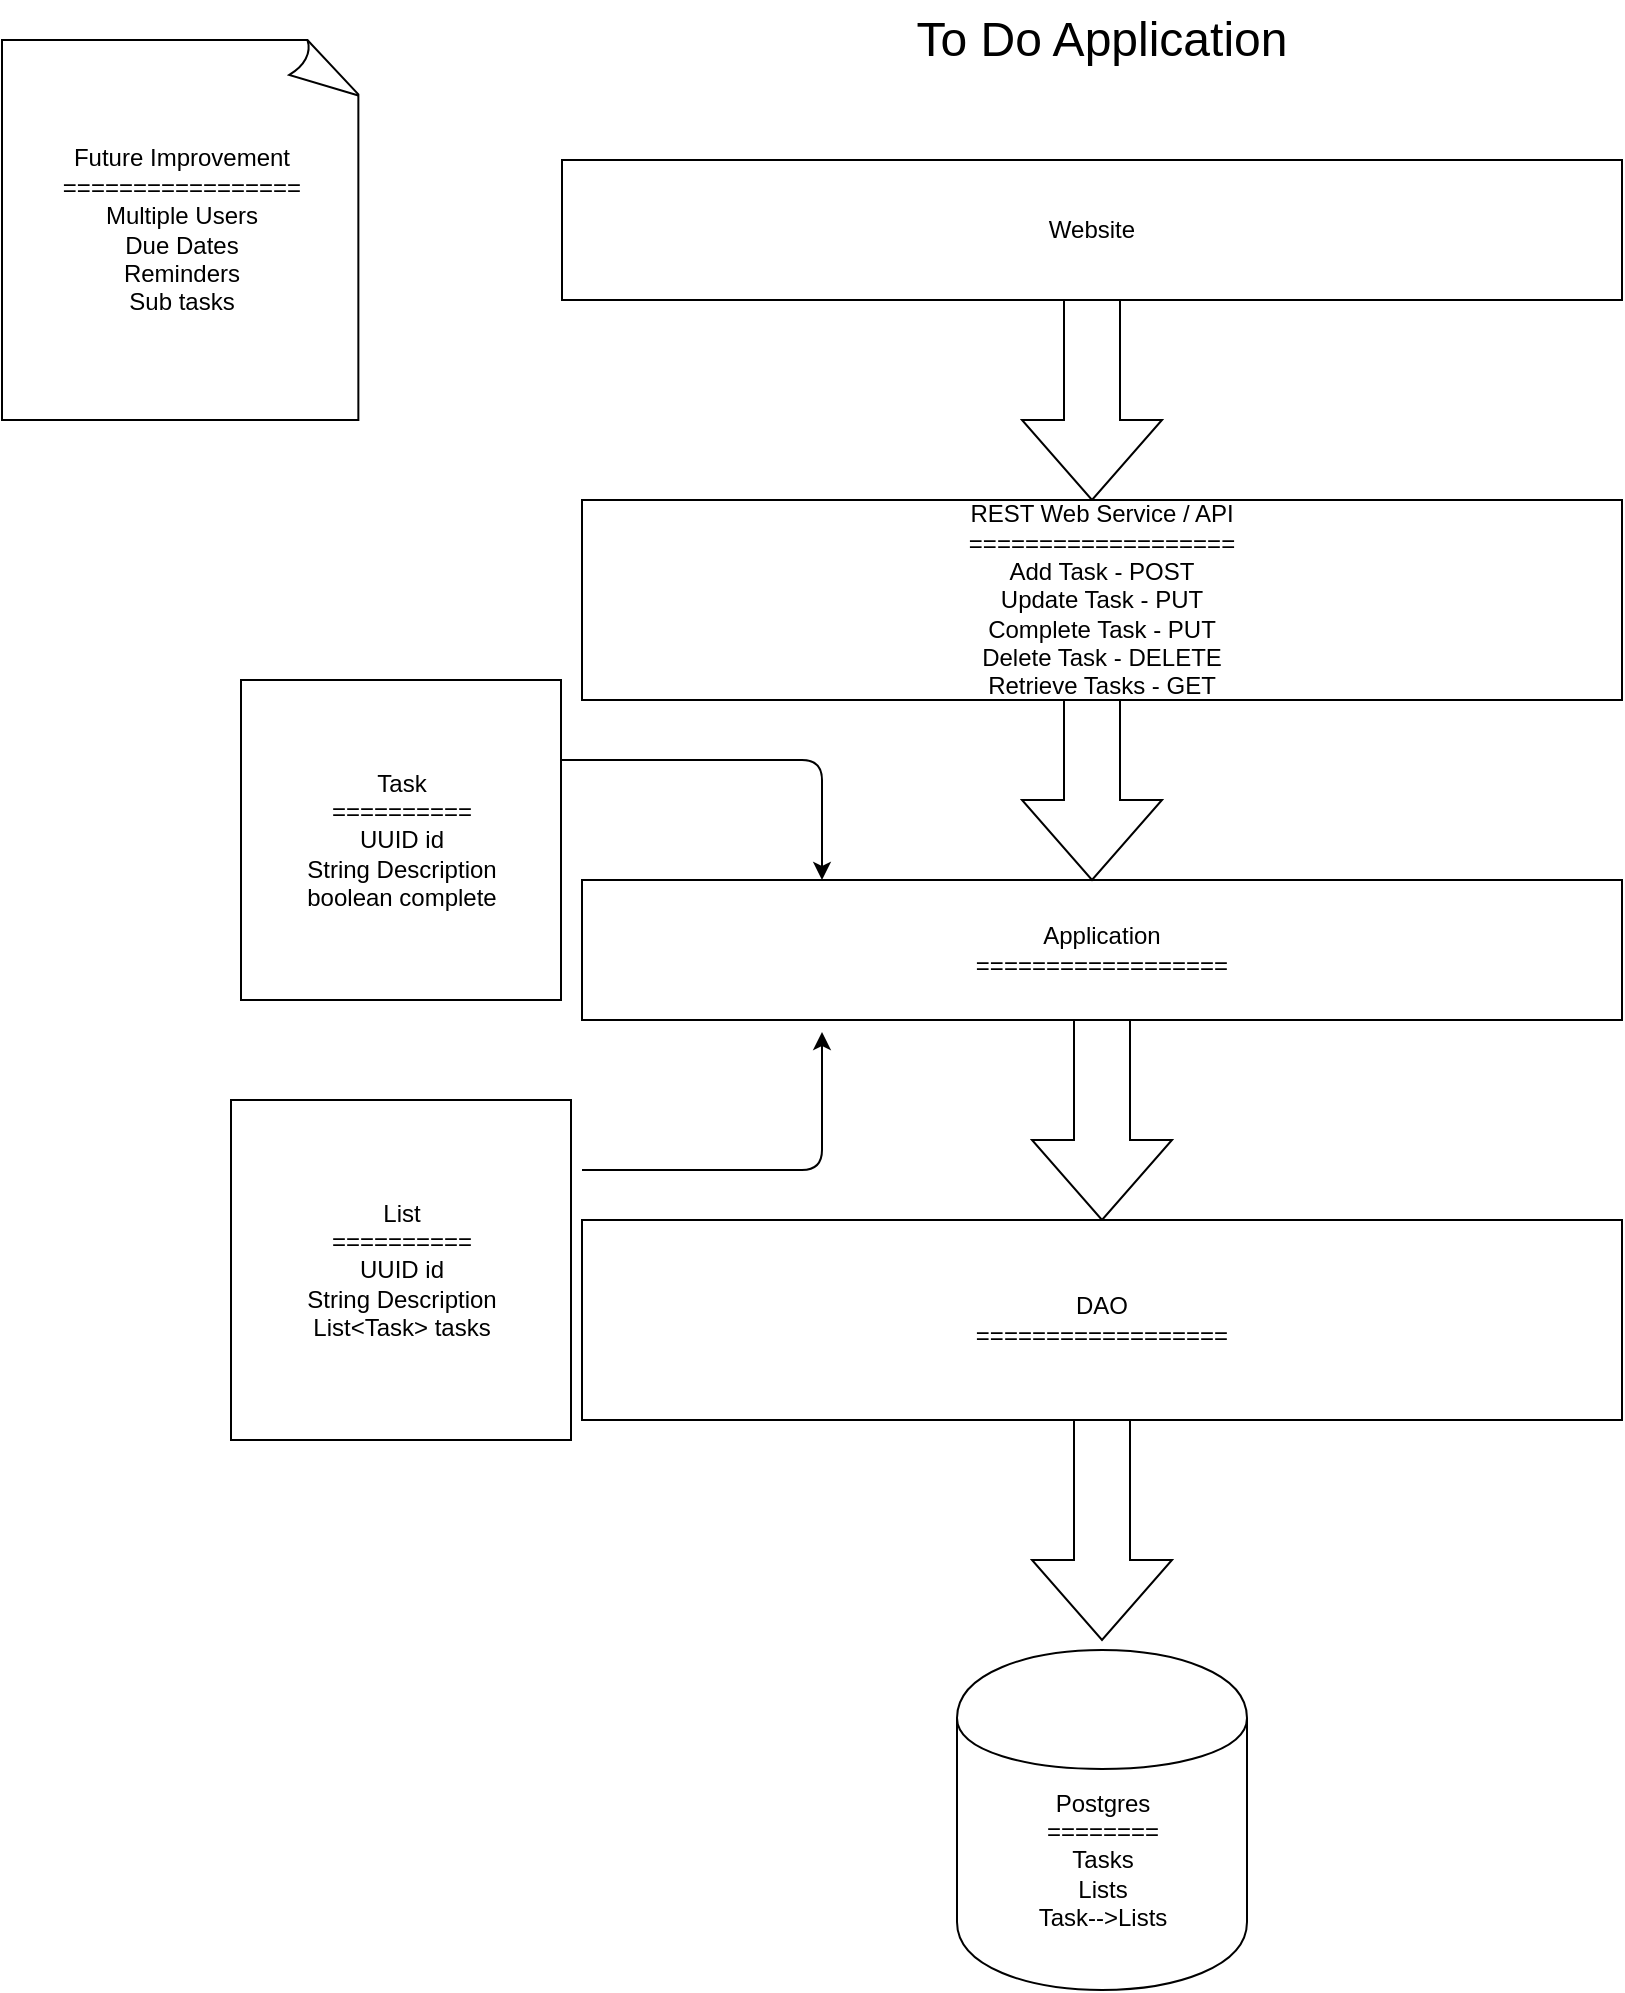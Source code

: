 <mxfile version="12.3.8" pages="2"><diagram id="R7MdhF7ZpzDubJ93HnJL" name="Application"><mxGraphModel dx="2996" dy="579" grid="1" gridSize="10" guides="1" tooltips="1" connect="1" arrows="1" fold="1" page="1" pageScale="1" pageWidth="850" pageHeight="1100" math="0" shadow="0"><root><mxCell id="0"/><mxCell id="1" parent="0"/><mxCell id="VyuSRx6mgdaSeQoMKC3F-2" value="Website" style="rounded=0;whiteSpace=wrap;html=1;" vertex="1" parent="1"><mxGeometry x="-690" y="90" width="530" height="70" as="geometry"/></mxCell><mxCell id="VyuSRx6mgdaSeQoMKC3F-4" value="&lt;font style=&quot;font-size: 24px&quot;&gt;To Do Application&lt;/font&gt;" style="text;html=1;strokeColor=none;fillColor=none;align=center;verticalAlign=middle;whiteSpace=wrap;rounded=0;" vertex="1" parent="1"><mxGeometry x="-560" y="10" width="280" height="40" as="geometry"/></mxCell><mxCell id="VyuSRx6mgdaSeQoMKC3F-5" value="" style="html=1;shadow=0;dashed=0;align=center;verticalAlign=middle;shape=mxgraph.arrows2.arrow;dy=0.6;dx=40;direction=south;notch=0;" vertex="1" parent="1"><mxGeometry x="-460" y="160" width="70" height="100" as="geometry"/></mxCell><mxCell id="VyuSRx6mgdaSeQoMKC3F-6" value="REST Web Service / API&lt;br&gt;===================&lt;br&gt;Add Task - POST&lt;br&gt;Update Task - PUT&lt;br&gt;Complete Task - PUT&lt;br&gt;Delete Task - DELETE&lt;br&gt;Retrieve Tasks - GET" style="rounded=0;whiteSpace=wrap;html=1;" vertex="1" parent="1"><mxGeometry x="-680" y="260" width="520" height="100" as="geometry"/></mxCell><mxCell id="VyuSRx6mgdaSeQoMKC3F-7" value="Application&lt;br&gt;==================" style="rounded=0;whiteSpace=wrap;html=1;" vertex="1" parent="1"><mxGeometry x="-680" y="450" width="520" height="70" as="geometry"/></mxCell><mxCell id="VyuSRx6mgdaSeQoMKC3F-8" value="" style="html=1;shadow=0;dashed=0;align=center;verticalAlign=middle;shape=mxgraph.arrows2.arrow;dy=0.6;dx=40;direction=south;notch=0;" vertex="1" parent="1"><mxGeometry x="-460" y="360" width="70" height="90" as="geometry"/></mxCell><mxCell id="VyuSRx6mgdaSeQoMKC3F-9" value="" style="html=1;shadow=0;dashed=0;align=center;verticalAlign=middle;shape=mxgraph.arrows2.arrow;dy=0.6;dx=40;direction=south;notch=0;" vertex="1" parent="1"><mxGeometry x="-455" y="520" width="70" height="100" as="geometry"/></mxCell><mxCell id="VyuSRx6mgdaSeQoMKC3F-10" value="Postgres&lt;br&gt;========&lt;br&gt;Tasks&lt;br&gt;Lists&lt;br&gt;Task--&amp;gt;Lists" style="shape=cylinder;whiteSpace=wrap;html=1;boundedLbl=1;backgroundOutline=1;" vertex="1" parent="1"><mxGeometry x="-492.5" y="835" width="145" height="170" as="geometry"/></mxCell><mxCell id="VyuSRx6mgdaSeQoMKC3F-11" value="Task&lt;br&gt;==========&lt;br&gt;UUID id&lt;br&gt;String Description&lt;br&gt;boolean complete&lt;br&gt;" style="whiteSpace=wrap;html=1;aspect=fixed;" vertex="1" parent="1"><mxGeometry x="-850.5" y="350" width="160" height="160" as="geometry"/></mxCell><mxCell id="VyuSRx6mgdaSeQoMKC3F-12" value="List&lt;br&gt;==========&lt;br&gt;UUID id&lt;br&gt;String Description&lt;br&gt;List&amp;lt;Task&amp;gt; tasks" style="whiteSpace=wrap;html=1;aspect=fixed;" vertex="1" parent="1"><mxGeometry x="-855.5" y="560" width="170" height="170" as="geometry"/></mxCell><mxCell id="VyuSRx6mgdaSeQoMKC3F-13" value="" style="edgeStyle=elbowEdgeStyle;elbow=horizontal;endArrow=classic;html=1;" edge="1" parent="1"><mxGeometry width="50" height="50" relative="1" as="geometry"><mxPoint x="-680" y="595" as="sourcePoint"/><mxPoint x="-560" y="526" as="targetPoint"/><Array as="points"><mxPoint x="-560" y="580"/><mxPoint x="-630" y="595"/></Array></mxGeometry></mxCell><mxCell id="VyuSRx6mgdaSeQoMKC3F-14" value="" style="edgeStyle=elbowEdgeStyle;elbow=horizontal;endArrow=classic;html=1;exitX=1;exitY=0.25;exitDx=0;exitDy=0;" edge="1" parent="1" source="VyuSRx6mgdaSeQoMKC3F-11"><mxGeometry width="50" height="50" relative="1" as="geometry"><mxPoint x="-610" y="810" as="sourcePoint"/><mxPoint x="-560" y="450" as="targetPoint"/><Array as="points"><mxPoint x="-560" y="840"/></Array></mxGeometry></mxCell><mxCell id="VyuSRx6mgdaSeQoMKC3F-15" value="DAO&lt;br&gt;==================" style="rounded=0;whiteSpace=wrap;html=1;" vertex="1" parent="1"><mxGeometry x="-680" y="620" width="520" height="100" as="geometry"/></mxCell><mxCell id="VyuSRx6mgdaSeQoMKC3F-16" value="" style="html=1;shadow=0;dashed=0;align=center;verticalAlign=middle;shape=mxgraph.arrows2.arrow;dy=0.6;dx=40;direction=south;notch=0;" vertex="1" parent="1"><mxGeometry x="-455" y="720" width="70" height="110" as="geometry"/></mxCell><mxCell id="zKeSM4D9vO413ayB2lhy-1" value="Future Improvement&lt;br&gt;=================&lt;br&gt;Multiple Users&lt;br&gt;Due Dates&lt;br&gt;Reminders&lt;br&gt;Sub tasks&lt;br&gt;" style="whiteSpace=wrap;html=1;shape=mxgraph.basic.document" vertex="1" parent="1"><mxGeometry x="-970" y="30" width="180" height="190" as="geometry"/></mxCell></root></mxGraphModel></diagram><diagram id="zP-lmlJfKog5w2mTN2nQ" name="Database"><mxGraphModel dx="1102" dy="541" grid="1" gridSize="10" guides="1" tooltips="1" connect="1" arrows="1" fold="1" page="1" pageScale="1" pageWidth="850" pageHeight="1100" math="0" shadow="0"><root><mxCell id="m1G9rR8Cz1H1GWWBn0M9-0"/><mxCell id="m1G9rR8Cz1H1GWWBn0M9-1" parent="m1G9rR8Cz1H1GWWBn0M9-0"/><mxCell id="m1G9rR8Cz1H1GWWBn0M9-2" value="&lt;font style=&quot;font-size: 25px&quot;&gt;Database&lt;/font&gt;" style="text;html=1;strokeColor=none;fillColor=none;align=center;verticalAlign=middle;whiteSpace=wrap;rounded=0;" vertex="1" parent="m1G9rR8Cz1H1GWWBn0M9-1"><mxGeometry x="330" y="30" width="220" height="70" as="geometry"/></mxCell><mxCell id="m1G9rR8Cz1H1GWWBn0M9-3" value="&lt;div style=&quot;box-sizing: border-box ; width: 100% ; background: #e4e4e4 ; padding: 2px&quot;&gt;Task&lt;/div&gt;&lt;table style=&quot;width: 100% ; font-size: 1em&quot; cellpadding=&quot;2&quot; cellspacing=&quot;0&quot;&gt;&lt;tbody&gt;&lt;tr&gt;&lt;td&gt;PK&lt;/td&gt;&lt;td&gt;uniqueId&lt;/td&gt;&lt;/tr&gt;&lt;tr&gt;&lt;td&gt;&lt;br&gt;&lt;/td&gt;&lt;td&gt;description&lt;br&gt;complete&lt;/td&gt;&lt;/tr&gt;&lt;tr&gt;&lt;td&gt;&lt;/td&gt;&lt;td&gt;&lt;br&gt;&lt;/td&gt;&lt;/tr&gt;&lt;/tbody&gt;&lt;/table&gt;" style="verticalAlign=top;align=left;overflow=fill;html=1;" vertex="1" parent="m1G9rR8Cz1H1GWWBn0M9-1"><mxGeometry x="20" y="110" width="180" height="70" as="geometry"/></mxCell><mxCell id="NAyYkIpeilEEuquOyEu6-2" value="&lt;div style=&quot;box-sizing: border-box ; width: 100% ; background: #e4e4e4 ; padding: 2px&quot;&gt;List&lt;/div&gt;&lt;table style=&quot;width: 100% ; font-size: 1em&quot; cellpadding=&quot;2&quot; cellspacing=&quot;0&quot;&gt;&lt;tbody&gt;&lt;tr&gt;&lt;td&gt;PK&lt;/td&gt;&lt;td&gt;uniqueId&lt;/td&gt;&lt;/tr&gt;&lt;tr&gt;&lt;td&gt;&lt;br&gt;&lt;/td&gt;&lt;td&gt;name&lt;br&gt;&lt;br&gt;&lt;/td&gt;&lt;/tr&gt;&lt;tr&gt;&lt;td&gt;&lt;/td&gt;&lt;td&gt;&lt;br&gt;&lt;/td&gt;&lt;/tr&gt;&lt;/tbody&gt;&lt;/table&gt;" style="verticalAlign=top;align=left;overflow=fill;html=1;" vertex="1" parent="m1G9rR8Cz1H1GWWBn0M9-1"><mxGeometry x="660" y="110" width="180" height="70" as="geometry"/></mxCell><mxCell id="vGyhgZGHZOUTLCtzOJXp-0" value="&lt;div style=&quot;box-sizing: border-box ; width: 100% ; background: #e4e4e4 ; padding: 2px&quot;&gt;TaskLists&lt;/div&gt;&lt;table style=&quot;width: 100% ; font-size: 1em&quot; cellpadding=&quot;2&quot; cellspacing=&quot;0&quot;&gt;&lt;tbody&gt;&lt;tr&gt;&lt;td&gt;&amp;nbsp; &amp;nbsp;PK&lt;/td&gt;&lt;td&gt;taskId&lt;/td&gt;&lt;/tr&gt;&lt;tr&gt;&lt;td&gt;&lt;br&gt;&lt;/td&gt;&lt;td&gt;listId&lt;br&gt;&lt;br&gt;&lt;/td&gt;&lt;/tr&gt;&lt;tr&gt;&lt;td&gt;&lt;/td&gt;&lt;td&gt;&lt;br&gt;&lt;/td&gt;&lt;/tr&gt;&lt;/tbody&gt;&lt;/table&gt;" style="verticalAlign=top;align=left;overflow=fill;html=1;" vertex="1" parent="m1G9rR8Cz1H1GWWBn0M9-1"><mxGeometry x="340" y="110" width="180" height="70" as="geometry"/></mxCell><mxCell id="vGyhgZGHZOUTLCtzOJXp-1" value="" style="strokeWidth=2;html=1;shape=mxgraph.flowchart.annotation_2;align=left;labelPosition=right;pointerEvents=1;" vertex="1" parent="m1G9rR8Cz1H1GWWBn0M9-1"><mxGeometry x="380" y="130" width="40" height="30" as="geometry"/></mxCell><mxCell id="vGyhgZGHZOUTLCtzOJXp-4" value="" style="html=1;shadow=0;dashed=0;align=center;verticalAlign=middle;shape=mxgraph.arrows2.arrow;dy=0.6;dx=27;notch=0;" vertex="1" parent="m1G9rR8Cz1H1GWWBn0M9-1"><mxGeometry x="210" y="130" width="130" height="40" as="geometry"/></mxCell><mxCell id="vGyhgZGHZOUTLCtzOJXp-5" value="" style="html=1;shadow=0;dashed=0;align=center;verticalAlign=middle;shape=mxgraph.arrows2.arrow;dy=0.6;dx=27;notch=0;direction=west;" vertex="1" parent="m1G9rR8Cz1H1GWWBn0M9-1"><mxGeometry x="520" y="130" width="130" height="40" as="geometry"/></mxCell></root></mxGraphModel></diagram></mxfile>